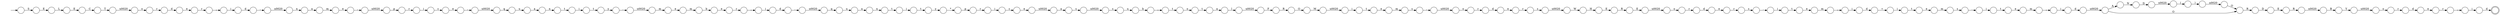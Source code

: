 digraph Automaton {
  rankdir = LR;
  0 [shape=circle,label=""];
  0 -> 61 [label=","]
  1 [shape=circle,label=""];
  1 -> 18 [label="e"]
  2 [shape=circle,label=""];
  2 -> 7 [label="i"]
  3 [shape=circle,label=""];
  3 -> 54 [label="r"]
  4 [shape=doublecircle,label=""];
  5 [shape=circle,label=""];
  5 -> 137 [label="o"]
  6 [shape=circle,label=""];
  6 -> 148 [label="i"]
  7 [shape=circle,label=""];
  7 -> 14 [label="t"]
  8 [shape=circle,label=""];
  8 -> 116 [label="r"]
  9 [shape=circle,label=""];
  9 -> 50 [label="\u0020"]
  10 [shape=circle,label=""];
  10 -> 111 [label="E"]
  11 [shape=circle,label=""];
  11 -> 41 [label="m"]
  12 [shape=circle,label=""];
  12 -> 2 [label="t"]
  13 [shape=circle,label=""];
  13 -> 57 [label="b"]
  14 [shape=circle,label=""];
  14 -> 81 [label="y"]
  15 [shape=circle,label=""];
  15 -> 66 [label="\u0020"]
  16 [shape=circle,label=""];
  16 -> 89 [label="b"]
  17 [shape=circle,label=""];
  17 -> 133 [label="("]
  18 [shape=circle,label=""];
  18 -> 70 [label="m"]
  19 [shape=circle,label=""];
  19 -> 109 [label="t"]
  20 [shape=circle,label=""];
  20 -> 92 [label="o"]
  21 [shape=circle,label=""];
  21 -> 107 [label="m"]
  22 [shape=circle,label=""];
  22 -> 63 [label="\u0020"]
  23 [shape=circle,label=""];
  23 -> 132 [label="r"]
  24 [shape=circle,label=""];
  24 -> 114 [label="\u0020"]
  25 [shape=circle,label=""];
  25 -> 135 [label="q"]
  26 [shape=circle,label=""];
  26 -> 76 [label="\u0020"]
  27 [shape=circle,label=""];
  27 -> 152 [label="e"]
  28 [shape=circle,label=""];
  28 -> 147 [label="r"]
  29 [shape=circle,label=""];
  29 -> 3 [label="e"]
  30 [shape=circle,label=""];
  30 -> 98 [label="o"]
  31 [shape=circle,label=""];
  31 -> 65 [label="t"]
  32 [shape=circle,label=""];
  32 -> 129 [label="N"]
  33 [shape=circle,label=""];
  33 -> 104 [label="l"]
  34 [shape=circle,label=""];
  34 -> 16 [label="m"]
  35 [shape=circle,label=""];
  35 -> 83 [label="*"]
  36 [shape=circle,label=""];
  36 -> 13 [label="u"]
  37 [shape=circle,label=""];
  37 -> 71 [label="s"]
  38 [shape=circle,label=""];
  38 -> 21 [label="e"]
  39 [shape=circle,label=""];
  39 -> 140 [label="d"]
  40 [shape=circle,label=""];
  40 -> 17 [label="\u0020"]
  41 [shape=circle,label=""];
  41 -> 34 [label="e"]
  42 [shape=circle,label=""];
  42 -> 119 [label="E"]
  43 [shape=circle,label=""];
  43 -> 113 [label="a"]
  44 [shape=circle,label=""];
  44 -> 120 [label="c"]
  45 [shape=circle,label=""];
  45 -> 60 [label="M"]
  46 [shape=circle,label=""];
  46 -> 115 [label="_"]
  47 [shape=circle,label=""];
  47 -> 88 [label="a"]
  48 [shape=circle,label=""];
  48 -> 143 [label="i"]
  49 [shape=circle,label=""];
  49 -> 4 [label="d"]
  50 [shape=circle,label=""];
  50 -> 99 [label="B"]
  51 [shape=circle,label=""];
  51 -> 134 [label="L"]
  52 [shape=circle,label=""];
  52 -> 130 [label="d"]
  53 [shape=circle,label=""];
  53 -> 33 [label="a"]
  54 [shape=circle,label=""];
  54 -> 105 [label="s"]
  55 [shape=circle,label=""];
  55 -> 80 [label="W"]
  56 [shape=circle,label=""];
  56 -> 75 [label="r"]
  57 [shape=circle,label=""];
  57 -> 150 [label="_"]
  58 [shape=circle,label=""];
  58 -> 5 [label="\u0020"]
  59 [shape=circle,label=""];
  59 -> 123 [label="R"]
  60 [shape=circle,label=""];
  60 -> 84 [label="\u0020"]
  61 [shape=circle,label=""];
  61 -> 25 [label="\u0020"]
  62 [shape=circle,label=""];
  62 -> 138 [label="C"]
  63 [shape=circle,label=""];
  63 -> 59 [label="O"]
  64 [shape=circle,label=""];
  64 -> 101 [label="\u0020"]
  65 [shape=circle,label=""];
  65 -> 35 [label="y"]
  66 [shape=circle,label=""];
  66 -> 139 [label="o"]
  67 [shape=circle,label=""];
  67 -> 121 [label="E"]
  68 [shape=circle,label=""];
  68 -> 87 [label="o"]
  69 [shape=circle,label=""];
  69 -> 51 [label="E"]
  70 [shape=circle,label=""];
  70 -> 6 [label="_"]
  71 [shape=circle,label=""];
  71 -> 153 [label="."]
  72 [shape=circle,label=""];
  72 -> 28 [label="e"]
  73 [shape=circle,label=""];
  73 -> 142 [label="\u0020"]
  74 [shape=circle,label=""];
  74 -> 93 [label="i"]
  75 [shape=circle,label=""];
  75 -> 44 [label="i"]
  76 [shape=circle,label=""];
  76 -> 122 [label="n"]
  77 [shape=circle,label=""];
  77 -> 102 [label=","]
  78 [shape=circle,label=""];
  78 -> 141 [label="e"]
  79 [shape=circle,label=""];
  79 -> 144 [label="t"]
  80 [shape=circle,label=""];
  80 -> 42 [label="H"]
  81 [shape=circle,label=""];
  81 -> 100 [label=","]
  82 [shape=circle,label=""];
  initial [shape=plaintext,label=""];
  initial -> 82
  82 -> 69 [label="S"]
  83 [shape=circle,label=""];
  83 -> 23 [label="p"]
  84 [shape=circle,label=""];
  84 -> 79 [label="i"]
  85 [shape=circle,label=""];
  85 -> 117 [label="i"]
  86 [shape=circle,label=""];
  86 -> 128 [label="R"]
  87 [shape=circle,label=""];
  87 -> 95 [label="r"]
  88 [shape=circle,label=""];
  88 -> 12 [label="n"]
  89 [shape=circle,label=""];
  89 -> 106 [label="e"]
  90 [shape=circle,label=""];
  90 -> 110 [label="n"]
  91 [shape=circle,label=""];
  91 -> 48 [label="."]
  92 [shape=circle,label=""];
  92 -> 146 [label="r"]
  93 [shape=circle,label=""];
  93 -> 38 [label="t"]
  94 [shape=circle,label=""];
  94 -> 86 [label="F"]
  95 [shape=circle,label=""];
  95 -> 151 [label="d"]
  96 [shape=circle,label=""];
  96 -> 26 [label=","]
  97 [shape=circle,label=""];
  97 -> 68 [label="\u0020"]
  98 [shape=circle,label=""];
  98 -> 53 [label="t"]
  99 [shape=circle,label=""];
  99 -> 58 [label="Y"]
  100 [shape=circle,label=""];
  100 -> 11 [label="\u0020"]
  101 [shape=circle,label=""];
  101 -> 59 [label="O"]
  101 -> 32 [label="A"]
  102 [shape=circle,label=""];
  102 -> 136 [label="\u0020"]
  103 [shape=circle,label=""];
  103 -> 154 [label="m"]
  104 [shape=circle,label=""];
  104 -> 94 [label="\u0020"]
  105 [shape=circle,label=""];
  105 -> 55 [label="\u0020"]
  106 [shape=circle,label=""];
  106 -> 46 [label="r"]
  107 [shape=circle,label=""];
  107 -> 91 [label="s"]
  108 [shape=circle,label=""];
  108 -> 31 [label="i"]
  109 [shape=circle,label=""];
  109 -> 124 [label="e"]
  110 [shape=circle,label=""];
  110 -> 108 [label="t"]
  111 [shape=circle,label=""];
  111 -> 20 [label="\u0020"]
  112 [shape=circle,label=""];
  112 -> 78 [label="c"]
  113 [shape=circle,label=""];
  113 -> 24 [label="s"]
  114 [shape=circle,label=""];
  114 -> 36 [label="s"]
  115 [shape=circle,label=""];
  115 -> 52 [label="i"]
  116 [shape=circle,label=""];
  116 -> 85 [label="_"]
  117 [shape=circle,label=""];
  117 -> 96 [label="d"]
  118 [shape=circle,label=""];
  118 -> 149 [label="_"]
  119 [shape=circle,label=""];
  119 -> 10 [label="R"]
  120 [shape=circle,label=""];
  120 -> 0 [label="e"]
  121 [shape=circle,label=""];
  121 -> 9 [label="R"]
  122 [shape=circle,label=""];
  122 -> 157 [label="a"]
  123 [shape=circle,label=""];
  123 -> 67 [label="D"]
  124 [shape=circle,label=""];
  124 -> 118 [label="m"]
  125 [shape=circle,label=""];
  125 -> 77 [label="e"]
  126 [shape=circle,label=""];
  126 -> 90 [label="a"]
  127 [shape=circle,label=""];
  127 -> 29 [label="d"]
  128 [shape=circle,label=""];
  128 -> 45 [label="O"]
  129 [shape=circle,label=""];
  129 -> 40 [label="D"]
  130 [shape=circle,label=""];
  130 -> 73 [label=","]
  131 [shape=circle,label=""];
  131 -> 49 [label="i"]
  132 [shape=circle,label=""];
  132 -> 112 [label="i"]
  133 [shape=circle,label=""];
  133 -> 22 [label=")"]
  134 [shape=circle,label=""];
  134 -> 62 [label="E"]
  135 [shape=circle,label=""];
  135 -> 47 [label="u"]
  136 [shape=circle,label=""];
  136 -> 56 [label="p"]
  137 [shape=circle,label=""];
  137 -> 145 [label="r"]
  138 [shape=circle,label=""];
  138 -> 97 [label="T"]
  139 [shape=circle,label=""];
  139 -> 127 [label="r"]
  140 [shape=circle,label=""];
  140 -> 74 [label="="]
  141 [shape=circle,label=""];
  141 -> 43 [label="\u0020"]
  142 [shape=circle,label=""];
  142 -> 156 [label="q"]
  143 [shape=circle,label=""];
  143 -> 1 [label="t"]
  144 [shape=circle,label=""];
  144 -> 103 [label="e"]
  145 [shape=circle,label=""];
  145 -> 72 [label="d"]
  146 [shape=circle,label=""];
  146 -> 27 [label="d"]
  147 [shape=circle,label=""];
  147 -> 131 [label="_"]
  148 [shape=circle,label=""];
  148 -> 64 [label="d"]
  149 [shape=circle,label=""];
  149 -> 39 [label="i"]
  150 [shape=circle,label=""];
  150 -> 30 [label="t"]
  151 [shape=circle,label=""];
  151 -> 8 [label="e"]
  152 [shape=circle,label=""];
  152 -> 37 [label="r"]
  153 [shape=circle,label=""];
  153 -> 19 [label="i"]
  154 [shape=circle,label=""];
  154 -> 155 [label="s"]
  155 [shape=circle,label=""];
  155 -> 15 [label=","]
  156 [shape=circle,label=""];
  156 -> 126 [label="u"]
  157 [shape=circle,label=""];
  157 -> 125 [label="m"]
}

